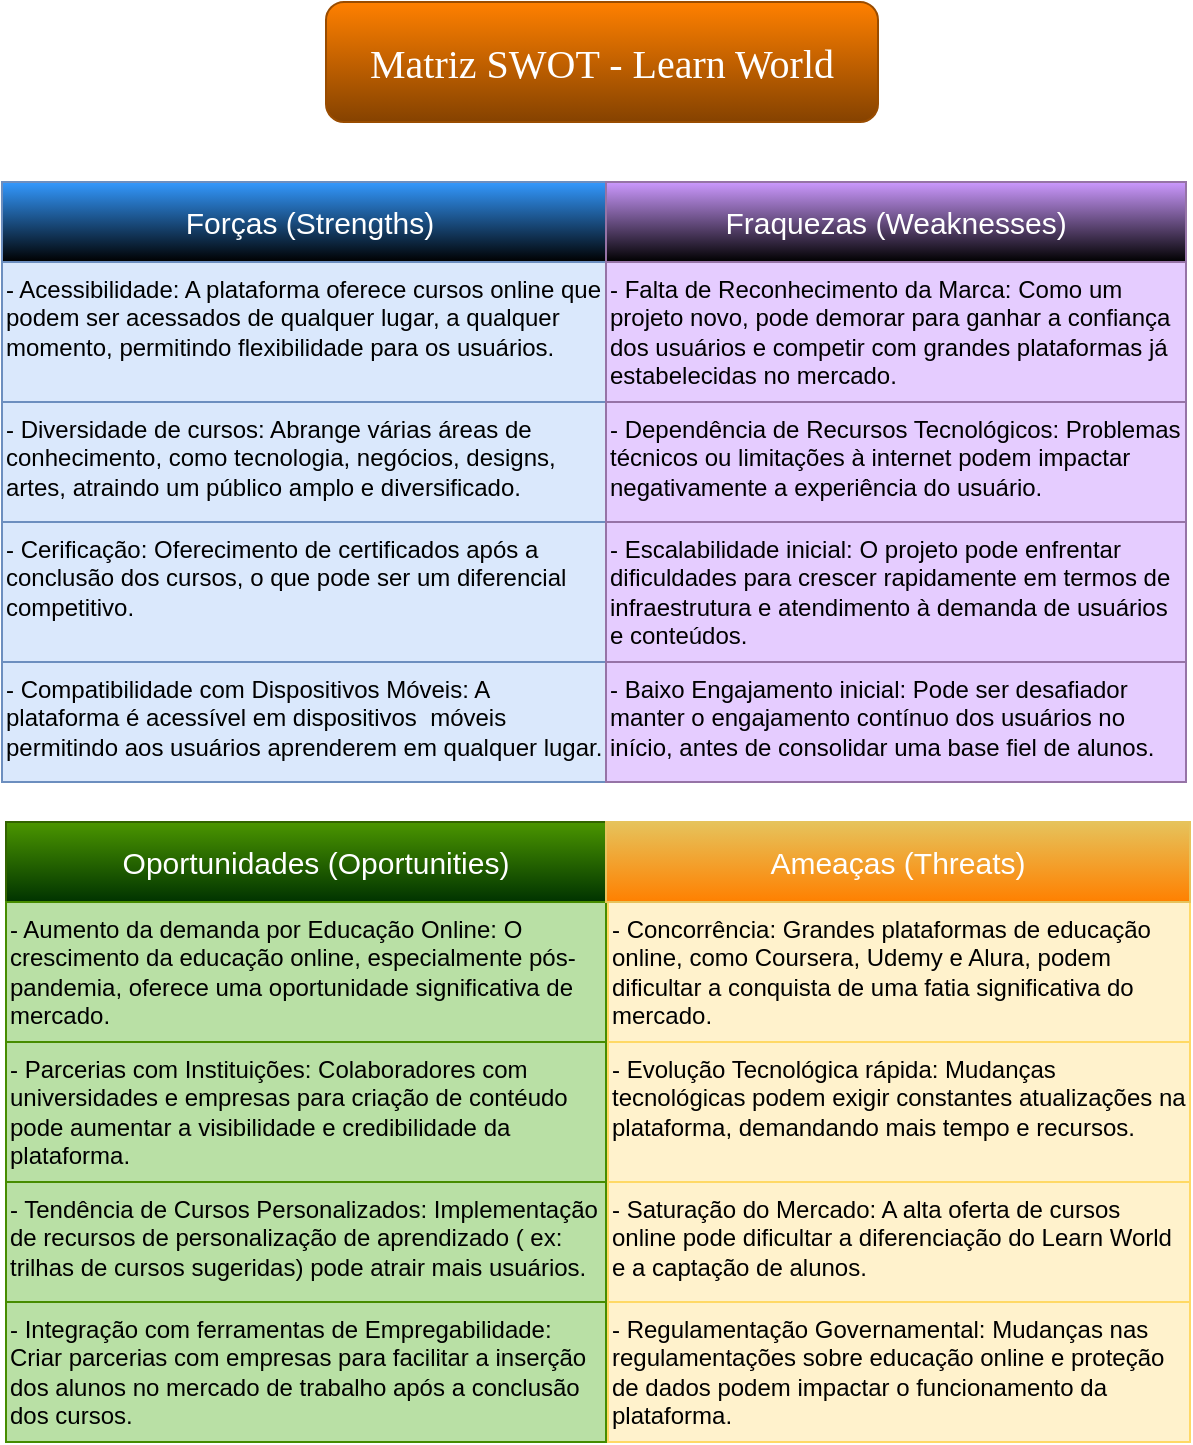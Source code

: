<mxfile version="24.7.16">
  <diagram name="Página-1" id="sWXCCBxQRusOVvBbiYni">
    <mxGraphModel dx="1434" dy="841" grid="1" gridSize="10" guides="1" tooltips="1" connect="1" arrows="1" fold="1" page="1" pageScale="1" pageWidth="827" pageHeight="1169" math="0" shadow="0">
      <root>
        <mxCell id="0" />
        <mxCell id="1" parent="0" />
        <mxCell id="rpqJSeDnChMmfFpXgO3O-1" value="&lt;font color=&quot;#ffffff&quot; face=&quot;Comic Sans MS&quot; style=&quot;font-size: 20px;&quot;&gt;Matriz SWOT - Learn World&lt;/font&gt;" style="rounded=1;whiteSpace=wrap;html=1;fillColor=#FF8000;strokeColor=#994C00;gradientColor=#854200;" vertex="1" parent="1">
          <mxGeometry x="310" y="60" width="276" height="60" as="geometry" />
        </mxCell>
        <mxCell id="rpqJSeDnChMmfFpXgO3O-3" value="&lt;font style=&quot;font-size: 15px;&quot; color=&quot;#ffffff&quot;&gt;Forças (Strengths)&lt;/font&gt;" style="rounded=0;whiteSpace=wrap;html=1;fillColor=#3399FF;strokeColor=#6c8ebf;gradientColor=default;" vertex="1" parent="1">
          <mxGeometry x="148" y="150" width="308" height="40" as="geometry" />
        </mxCell>
        <mxCell id="rpqJSeDnChMmfFpXgO3O-5" value="&lt;font style=&quot;font-size: 15px;&quot; color=&quot;#ffffff&quot;&gt;Fraquezas (Weaknesses)&lt;/font&gt;" style="rounded=0;whiteSpace=wrap;html=1;fillColor=#CC99FF;strokeColor=#9673a6;gradientColor=default;" vertex="1" parent="1">
          <mxGeometry x="450" y="150" width="290" height="40" as="geometry" />
        </mxCell>
        <mxCell id="rpqJSeDnChMmfFpXgO3O-6" value="- Compatibilidade com Dispositivos Móveis: A plataforma é acessível em dispositivos&amp;nbsp; móveis permitindo aos usuários aprenderem em qualquer lugar." style="rounded=0;whiteSpace=wrap;html=1;fillColor=#dae8fc;strokeColor=#6c8ebf;align=left;verticalAlign=top;" vertex="1" parent="1">
          <mxGeometry x="148" y="390" width="302" height="60" as="geometry" />
        </mxCell>
        <mxCell id="rpqJSeDnChMmfFpXgO3O-7" value="- Baixo Engajamento inicial: Pode ser desafiador manter o engajamento contínuo dos usuários no início, antes de consolidar uma base fiel de alunos." style="rounded=0;whiteSpace=wrap;html=1;fillColor=#E5CCFF;strokeColor=#9673a6;align=left;verticalAlign=top;" vertex="1" parent="1">
          <mxGeometry x="450" y="390" width="290" height="60" as="geometry" />
        </mxCell>
        <mxCell id="rpqJSeDnChMmfFpXgO3O-14" value="&lt;font style=&quot;font-size: 15px;&quot; color=&quot;#ffffff&quot;&gt;Oportunidades (Oportunities)&lt;/font&gt;" style="rounded=0;whiteSpace=wrap;html=1;fillColor=#4B9600;strokeColor=#326300;gradientColor=#003300;" vertex="1" parent="1">
          <mxGeometry x="150" y="470" width="310" height="40" as="geometry" />
        </mxCell>
        <mxCell id="rpqJSeDnChMmfFpXgO3O-15" value="- Aumento da demanda por Educação Online: O crescimento da educação online, especialmente pós-pandemia, oferece uma oportunidade significativa de mercado." style="rounded=0;whiteSpace=wrap;html=1;fillColor=#B9E0A5;strokeColor=#468C00;align=left;verticalAlign=top;" vertex="1" parent="1">
          <mxGeometry x="150" y="510" width="300" height="70" as="geometry" />
        </mxCell>
        <mxCell id="rpqJSeDnChMmfFpXgO3O-16" value="- Concorrência: Grandes plataformas de educação online, como Coursera, Udemy e Alura, podem dificultar a conquista de uma fatia significativa do mercado." style="rounded=0;whiteSpace=wrap;html=1;fillColor=#FFF2CC;strokeColor=#FFD966;align=left;verticalAlign=top;" vertex="1" parent="1">
          <mxGeometry x="451" y="510" width="291" height="70" as="geometry" />
        </mxCell>
        <mxCell id="rpqJSeDnChMmfFpXgO3O-17" value="- Parcerias com Instituições: Colaboradores com universidades e empresas para criação de contéudo pode aumentar a visibilidade e credibilidade da plataforma." style="rounded=0;whiteSpace=wrap;html=1;fillColor=#B9E0A5;strokeColor=#468C00;align=left;verticalAlign=top;" vertex="1" parent="1">
          <mxGeometry x="150" y="580" width="300" height="70" as="geometry" />
        </mxCell>
        <mxCell id="rpqJSeDnChMmfFpXgO3O-18" value="- Evolução Tecnológica rápida: Mudanças tecnológicas podem exigir constantes atualizações na plataforma, demandando mais tempo e recursos." style="rounded=0;whiteSpace=wrap;html=1;fillColor=#FFF2CC;strokeColor=#FFD966;align=left;verticalAlign=top;" vertex="1" parent="1">
          <mxGeometry x="451" y="580" width="291" height="70" as="geometry" />
        </mxCell>
        <mxCell id="rpqJSeDnChMmfFpXgO3O-19" value="- Tendência de Cursos Personalizados: Implementação de recursos de personalização de aprendizado ( ex: trilhas de cursos sugeridas) pode atrair mais usuários." style="rounded=0;whiteSpace=wrap;html=1;fillColor=#B9E0A5;strokeColor=#468C00;align=left;verticalAlign=top;" vertex="1" parent="1">
          <mxGeometry x="150" y="650" width="300" height="60" as="geometry" />
        </mxCell>
        <mxCell id="rpqJSeDnChMmfFpXgO3O-20" value="- Saturação do Mercado: A alta oferta de cursos online pode dificultar a diferenciação do Learn World e a captação de alunos.&amp;nbsp;" style="rounded=0;whiteSpace=wrap;html=1;fillColor=#FFF2CC;strokeColor=#FFD966;align=left;verticalAlign=top;" vertex="1" parent="1">
          <mxGeometry x="451" y="650" width="291" height="60" as="geometry" />
        </mxCell>
        <mxCell id="rpqJSeDnChMmfFpXgO3O-23" value="- Acessibilidade: A plataforma oferece cursos online que podem ser acessados de qualquer lugar, a qualquer momento, permitindo flexibilidade para os usuários." style="rounded=0;whiteSpace=wrap;html=1;fillColor=#dae8fc;strokeColor=#6c8ebf;align=left;verticalAlign=top;" vertex="1" parent="1">
          <mxGeometry x="148" y="190" width="302" height="70" as="geometry" />
        </mxCell>
        <mxCell id="rpqJSeDnChMmfFpXgO3O-24" value="- Falta de Reconhecimento da Marca: Como um projeto novo, pode demorar para ganhar a confiança dos usuários e competir com grandes plataformas já estabelecidas no mercado.&lt;div&gt;&lt;br&gt;&lt;/div&gt;" style="rounded=0;whiteSpace=wrap;html=1;fillColor=#E5CCFF;strokeColor=#9673a6;align=left;verticalAlign=top;" vertex="1" parent="1">
          <mxGeometry x="450" y="190" width="290" height="70" as="geometry" />
        </mxCell>
        <mxCell id="rpqJSeDnChMmfFpXgO3O-25" value="- Diversidade de cursos: Abrange várias áreas de conhecimento, como tecnologia, negócios, designs, artes, atraindo um público amplo e diversificado." style="rounded=0;whiteSpace=wrap;html=1;fillColor=#dae8fc;strokeColor=#6c8ebf;align=left;verticalAlign=top;" vertex="1" parent="1">
          <mxGeometry x="148" y="260" width="302" height="60" as="geometry" />
        </mxCell>
        <mxCell id="rpqJSeDnChMmfFpXgO3O-26" value="- Dependência de Recursos Tecnológicos: Problemas técnicos ou limitações à internet podem impactar negativamente a experiência do usuário." style="rounded=0;whiteSpace=wrap;html=1;fillColor=#E5CCFF;strokeColor=#9673a6;align=left;verticalAlign=top;" vertex="1" parent="1">
          <mxGeometry x="450" y="260" width="290" height="60" as="geometry" />
        </mxCell>
        <mxCell id="rpqJSeDnChMmfFpXgO3O-27" value="- Cerificação: Oferecimento de certificados após a conclusão dos cursos, o que pode ser um diferencial competitivo.&amp;nbsp;" style="rounded=0;whiteSpace=wrap;html=1;fillColor=#dae8fc;strokeColor=#6c8ebf;align=left;verticalAlign=top;" vertex="1" parent="1">
          <mxGeometry x="148" y="320" width="302" height="70" as="geometry" />
        </mxCell>
        <mxCell id="rpqJSeDnChMmfFpXgO3O-28" value="- Escalabilidade inicial: O projeto pode enfrentar dificuldades para crescer rapidamente em termos de infraestrutura e atendimento à demanda de usuários e conteúdos." style="rounded=0;whiteSpace=wrap;html=1;fillColor=#E5CCFF;strokeColor=#9673a6;align=left;verticalAlign=top;" vertex="1" parent="1">
          <mxGeometry x="450" y="320" width="290" height="70" as="geometry" />
        </mxCell>
        <mxCell id="rpqJSeDnChMmfFpXgO3O-30" value="&lt;font style=&quot;font-size: 15px;&quot; color=&quot;#ffffff&quot;&gt;Ameaças (Threats)&lt;/font&gt;" style="rounded=0;whiteSpace=wrap;html=1;fillColor=#E6C35C;strokeColor=#E6C35C;gradientColor=#FF8000;" vertex="1" parent="1">
          <mxGeometry x="450" y="470" width="292" height="40" as="geometry" />
        </mxCell>
        <mxCell id="rpqJSeDnChMmfFpXgO3O-31" value="- Integração com ferramentas de Empregabilidade: Criar parcerias com empresas para facilitar a inserção dos alunos no mercado de trabalho após a conclusão dos cursos." style="rounded=0;whiteSpace=wrap;html=1;fillColor=#B9E0A5;strokeColor=#468C00;align=left;verticalAlign=top;" vertex="1" parent="1">
          <mxGeometry x="150" y="710" width="300" height="70" as="geometry" />
        </mxCell>
        <mxCell id="rpqJSeDnChMmfFpXgO3O-32" value="- Regulamentação Governamental: Mudanças nas regulamentações sobre educação online e proteção de dados podem impactar o funcionamento da plataforma." style="rounded=0;whiteSpace=wrap;html=1;fillColor=#FFF2CC;strokeColor=#FFD966;align=left;verticalAlign=top;" vertex="1" parent="1">
          <mxGeometry x="451" y="710" width="291" height="70" as="geometry" />
        </mxCell>
      </root>
    </mxGraphModel>
  </diagram>
</mxfile>
